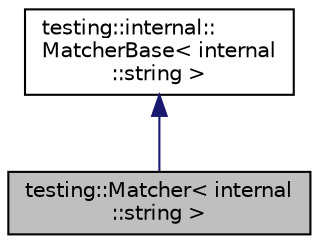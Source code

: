digraph "testing::Matcher&lt; internal::string &gt;"
{
  edge [fontname="Helvetica",fontsize="10",labelfontname="Helvetica",labelfontsize="10"];
  node [fontname="Helvetica",fontsize="10",shape=record];
  Node1 [label="testing::Matcher\< internal\l::string \>",height=0.2,width=0.4,color="black", fillcolor="grey75", style="filled", fontcolor="black"];
  Node2 -> Node1 [dir="back",color="midnightblue",fontsize="10",style="solid",fontname="Helvetica"];
  Node2 [label="testing::internal::\lMatcherBase\< internal\l::string \>",height=0.2,width=0.4,color="black", fillcolor="white", style="filled",URL="$classtesting_1_1internal_1_1_matcher_base.html"];
}
